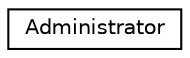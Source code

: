 digraph "Graphical Class Hierarchy"
{
  edge [fontname="Helvetica",fontsize="10",labelfontname="Helvetica",labelfontsize="10"];
  node [fontname="Helvetica",fontsize="10",shape=record];
  rankdir="LR";
  Node0 [label="Administrator",height=0.2,width=0.4,color="black", fillcolor="white", style="filled",URL="$classAdministrator.html",tooltip="Represents the BosHbus administrator. "];
}
